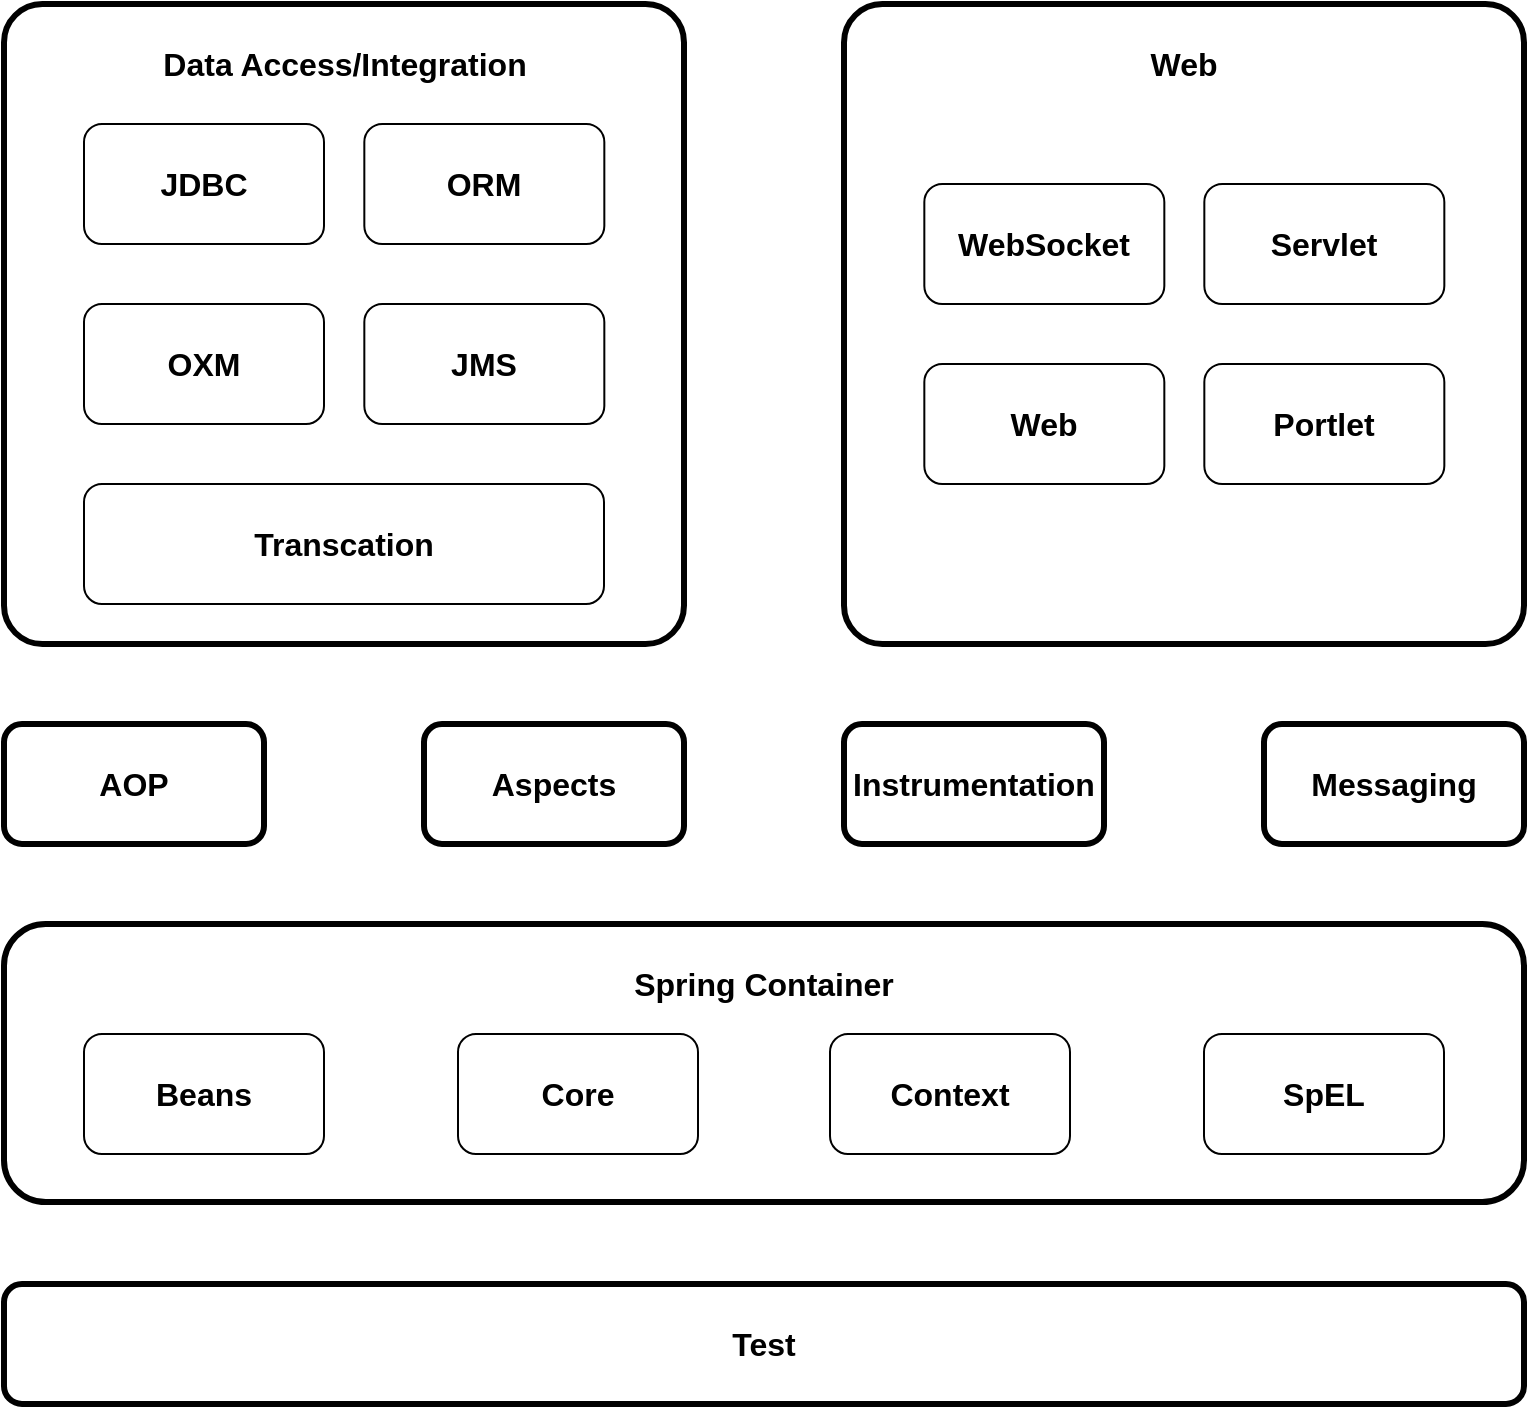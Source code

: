 <mxfile version="10.6.7" type="device"><diagram id="qQ_J3mWtlB4vtNgQZH_d" name="第 1 页"><mxGraphModel dx="1058" dy="1987" grid="1" gridSize="10" guides="1" tooltips="1" connect="1" arrows="1" fold="1" page="1" pageScale="1" pageWidth="827" pageHeight="1169" math="0" shadow="0"><root><mxCell id="0"/><mxCell id="1" parent="0"/><mxCell id="0GdkrBziOPnJ3bvOz5ad-8" value="Test" style="rounded=1;whiteSpace=wrap;html=1;fontSize=16;fontStyle=1;strokeWidth=3;" vertex="1" parent="1"><mxGeometry x="80" y="590" width="760" height="60" as="geometry"/></mxCell><mxCell id="0GdkrBziOPnJ3bvOz5ad-18" value="&lt;b&gt;&lt;font style=&quot;font-size: 16px&quot;&gt;AOP&lt;/font&gt;&lt;/b&gt;" style="rounded=1;whiteSpace=wrap;html=1;strokeWidth=3;" vertex="1" parent="1"><mxGeometry x="80" y="310" width="130" height="60" as="geometry"/></mxCell><mxCell id="0GdkrBziOPnJ3bvOz5ad-20" value="&lt;b&gt;&lt;font style=&quot;font-size: 16px&quot;&gt;Aspects&lt;/font&gt;&lt;/b&gt;" style="rounded=1;whiteSpace=wrap;html=1;strokeWidth=3;" vertex="1" parent="1"><mxGeometry x="290" y="310" width="130" height="60" as="geometry"/></mxCell><mxCell id="0GdkrBziOPnJ3bvOz5ad-21" value="&lt;span style=&quot;font-size: 16px&quot;&gt;&lt;b&gt;Instrumentation&lt;/b&gt;&lt;/span&gt;" style="rounded=1;whiteSpace=wrap;html=1;strokeWidth=3;" vertex="1" parent="1"><mxGeometry x="500" y="310" width="130" height="60" as="geometry"/></mxCell><mxCell id="0GdkrBziOPnJ3bvOz5ad-22" value="&lt;b&gt;&lt;font style=&quot;font-size: 16px&quot;&gt;Messaging&lt;/font&gt;&lt;/b&gt;" style="rounded=1;whiteSpace=wrap;html=1;strokeWidth=3;" vertex="1" parent="1"><mxGeometry x="710" y="310" width="130" height="60" as="geometry"/></mxCell><mxCell id="0GdkrBziOPnJ3bvOz5ad-9" value="" style="group;strokeWidth=5;strokeColor=none;" vertex="1" connectable="0" parent="1"><mxGeometry x="80" y="410" width="760" height="139" as="geometry"/></mxCell><mxCell id="0GdkrBziOPnJ3bvOz5ad-5" value="" style="rounded=1;whiteSpace=wrap;html=1;strokeWidth=3;" vertex="1" parent="0GdkrBziOPnJ3bvOz5ad-9"><mxGeometry width="760" height="139" as="geometry"/></mxCell><mxCell id="0GdkrBziOPnJ3bvOz5ad-7" value="Spring Container" style="text;html=1;strokeColor=none;fillColor=none;align=center;verticalAlign=middle;whiteSpace=wrap;rounded=0;fontStyle=1;fontSize=16;" vertex="1" parent="0GdkrBziOPnJ3bvOz5ad-9"><mxGeometry x="310" y="20" width="140" height="20" as="geometry"/></mxCell><mxCell id="0GdkrBziOPnJ3bvOz5ad-1" value="&lt;b&gt;&lt;font style=&quot;font-size: 16px&quot;&gt;Beans&lt;/font&gt;&lt;/b&gt;" style="rounded=1;whiteSpace=wrap;html=1;" vertex="1" parent="0GdkrBziOPnJ3bvOz5ad-9"><mxGeometry x="40" y="55" width="120" height="60" as="geometry"/></mxCell><mxCell id="0GdkrBziOPnJ3bvOz5ad-2" value="&lt;b&gt;&lt;font style=&quot;font-size: 16px&quot;&gt;Core&lt;/font&gt;&lt;/b&gt;" style="rounded=1;whiteSpace=wrap;html=1;" vertex="1" parent="0GdkrBziOPnJ3bvOz5ad-9"><mxGeometry x="227" y="55" width="120" height="60" as="geometry"/></mxCell><mxCell id="0GdkrBziOPnJ3bvOz5ad-3" value="&lt;b&gt;&lt;font style=&quot;font-size: 16px&quot;&gt;Context&lt;/font&gt;&lt;/b&gt;" style="rounded=1;whiteSpace=wrap;html=1;" vertex="1" parent="0GdkrBziOPnJ3bvOz5ad-9"><mxGeometry x="413" y="55" width="120" height="60" as="geometry"/></mxCell><mxCell id="0GdkrBziOPnJ3bvOz5ad-4" value="&lt;b&gt;&lt;font style=&quot;font-size: 16px&quot;&gt;SpEL&lt;/font&gt;&lt;/b&gt;" style="rounded=1;whiteSpace=wrap;html=1;" vertex="1" parent="0GdkrBziOPnJ3bvOz5ad-9"><mxGeometry x="600" y="55" width="120" height="60" as="geometry"/></mxCell><mxCell id="0GdkrBziOPnJ3bvOz5ad-32" value="" style="rounded=1;whiteSpace=wrap;html=1;strokeColor=#000000;strokeWidth=3;fontSize=16;arcSize=6;" vertex="1" parent="1"><mxGeometry x="80" y="-50" width="340" height="320" as="geometry"/></mxCell><mxCell id="0GdkrBziOPnJ3bvOz5ad-31" value="" style="group" vertex="1" connectable="0" parent="1"><mxGeometry x="120" y="10" width="260" height="240" as="geometry"/></mxCell><mxCell id="0GdkrBziOPnJ3bvOz5ad-23" value="&lt;b&gt;&lt;font style=&quot;font-size: 16px&quot;&gt;JDBC&lt;/font&gt;&lt;/b&gt;" style="rounded=1;whiteSpace=wrap;html=1;" vertex="1" parent="0GdkrBziOPnJ3bvOz5ad-31"><mxGeometry width="120" height="60" as="geometry"/></mxCell><mxCell id="0GdkrBziOPnJ3bvOz5ad-24" value="&lt;b&gt;&lt;font style=&quot;font-size: 16px&quot;&gt;ORM&lt;/font&gt;&lt;/b&gt;" style="rounded=1;whiteSpace=wrap;html=1;" vertex="1" parent="0GdkrBziOPnJ3bvOz5ad-31"><mxGeometry x="140.167" width="120" height="60" as="geometry"/></mxCell><mxCell id="0GdkrBziOPnJ3bvOz5ad-28" value="&lt;b&gt;&lt;font style=&quot;font-size: 16px&quot;&gt;OXM&lt;/font&gt;&lt;/b&gt;" style="rounded=1;whiteSpace=wrap;html=1;" vertex="1" parent="0GdkrBziOPnJ3bvOz5ad-31"><mxGeometry y="90" width="120" height="60" as="geometry"/></mxCell><mxCell id="0GdkrBziOPnJ3bvOz5ad-29" value="&lt;b&gt;&lt;font style=&quot;font-size: 16px&quot;&gt;JMS&lt;/font&gt;&lt;/b&gt;" style="rounded=1;whiteSpace=wrap;html=1;" vertex="1" parent="0GdkrBziOPnJ3bvOz5ad-31"><mxGeometry x="140.167" y="90" width="120" height="60" as="geometry"/></mxCell><mxCell id="0GdkrBziOPnJ3bvOz5ad-30" value="&lt;b&gt;&lt;font style=&quot;font-size: 16px&quot;&gt;Transcation&lt;/font&gt;&lt;/b&gt;" style="rounded=1;whiteSpace=wrap;html=1;" vertex="1" parent="0GdkrBziOPnJ3bvOz5ad-31"><mxGeometry y="180" width="260" height="60" as="geometry"/></mxCell><mxCell id="0GdkrBziOPnJ3bvOz5ad-35" value="Data Access/Integration" style="text;html=1;strokeColor=none;fillColor=none;align=center;verticalAlign=middle;whiteSpace=wrap;rounded=0;fontStyle=1;fontSize=16;" vertex="1" parent="1"><mxGeometry x="150.5" y="-30" width="199" height="20" as="geometry"/></mxCell><mxCell id="0GdkrBziOPnJ3bvOz5ad-36" value="" style="rounded=1;whiteSpace=wrap;html=1;strokeColor=#000000;strokeWidth=3;fontSize=16;arcSize=6;" vertex="1" parent="1"><mxGeometry x="500" y="-50" width="340" height="320" as="geometry"/></mxCell><mxCell id="0GdkrBziOPnJ3bvOz5ad-43" value="Web" style="text;html=1;strokeColor=none;fillColor=none;align=center;verticalAlign=middle;whiteSpace=wrap;rounded=0;fontStyle=1;fontSize=16;" vertex="1" parent="1"><mxGeometry x="640" y="-30" width="60" height="20" as="geometry"/></mxCell><mxCell id="0GdkrBziOPnJ3bvOz5ad-44" value="&lt;b&gt;&lt;font style=&quot;font-size: 16px&quot;&gt;WebSocket&lt;/font&gt;&lt;/b&gt;" style="rounded=1;whiteSpace=wrap;html=1;" vertex="1" parent="1"><mxGeometry x="540.167" y="40" width="120" height="60" as="geometry"/></mxCell><mxCell id="0GdkrBziOPnJ3bvOz5ad-45" value="&lt;b&gt;&lt;font style=&quot;font-size: 16px&quot;&gt;Web&lt;/font&gt;&lt;/b&gt;" style="rounded=1;whiteSpace=wrap;html=1;" vertex="1" parent="1"><mxGeometry x="540.167" y="130" width="120" height="60" as="geometry"/></mxCell><mxCell id="0GdkrBziOPnJ3bvOz5ad-46" value="&lt;b&gt;&lt;font style=&quot;font-size: 16px&quot;&gt;Portlet&lt;/font&gt;&lt;/b&gt;" style="rounded=1;whiteSpace=wrap;html=1;" vertex="1" parent="1"><mxGeometry x="680.167" y="130" width="120" height="60" as="geometry"/></mxCell><mxCell id="0GdkrBziOPnJ3bvOz5ad-47" value="&lt;b&gt;&lt;font style=&quot;font-size: 16px&quot;&gt;Servlet&lt;/font&gt;&lt;/b&gt;" style="rounded=1;whiteSpace=wrap;html=1;" vertex="1" parent="1"><mxGeometry x="680.167" y="40" width="120" height="60" as="geometry"/></mxCell></root></mxGraphModel></diagram></mxfile>